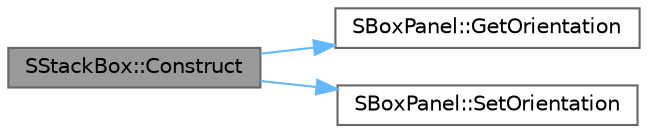 digraph "SStackBox::Construct"
{
 // INTERACTIVE_SVG=YES
 // LATEX_PDF_SIZE
  bgcolor="transparent";
  edge [fontname=Helvetica,fontsize=10,labelfontname=Helvetica,labelfontsize=10];
  node [fontname=Helvetica,fontsize=10,shape=box,height=0.2,width=0.4];
  rankdir="LR";
  Node1 [id="Node000001",label="SStackBox::Construct",height=0.2,width=0.4,color="gray40", fillcolor="grey60", style="filled", fontcolor="black",tooltip="Construct this widget."];
  Node1 -> Node2 [id="edge1_Node000001_Node000002",color="steelblue1",style="solid",tooltip=" "];
  Node2 [id="Node000002",label="SBoxPanel::GetOrientation",height=0.2,width=0.4,color="grey40", fillcolor="white", style="filled",URL="$d2/da8/classSBoxPanel.html#ab34e9cfb5d340bed9747276f59a6145e",tooltip=" "];
  Node1 -> Node3 [id="edge2_Node000001_Node000003",color="steelblue1",style="solid",tooltip=" "];
  Node3 [id="Node000003",label="SBoxPanel::SetOrientation",height=0.2,width=0.4,color="grey40", fillcolor="white", style="filled",URL="$d2/da8/classSBoxPanel.html#aeab4df7dc46b1d7ac6155fdb0a12745a",tooltip="Set the orientation of the Box."];
}
